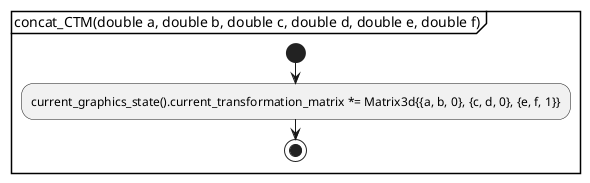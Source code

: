 @startuml concat_CTM
partition "concat_CTM(double a, double b, double c, double d, double e, double f)" {
start
	:current_graphics_state().current_transformation_matrix *= Matrix3d{{a, b, 0}, {c, d, 0}, {e, f, 1}};
stop
}
@enduml

@startuml set_text_matrices
partition "set_text_matrices(next_line_x : double, next_line_y : double)" {
start
	:text_matrix = text_line_matrix = AffineMatrix(1, 0, 0, 1, next_line_x, next_line_y);
stop
}
@enduml

@startuml concat_text_matrices
partition "concat_text_matrices(next_line_offset_x : double, next_line_offset_y : double)" {
start
	:text_matrix = text_line_matrix = AffineMatrix(1, 0, 0, 1, next_line_offset_x, next_line_offset_y) * text_line_matrix;
stop
}
@enduml

@startuml move_to_next_line
partition "move_to_next_line()" {
start
	:concat_text_matrices(0, -current_graphics_state().leading);
stop
}
@enduml

@startuml begin_text
partition "begin_text()" {
start
	:text_matrix = text_line_matrix = AffineMatrix::Identity();
stop
}
@enduml

@startuml end_text
partition "end_text()" {
start
stop
}
@enduml
